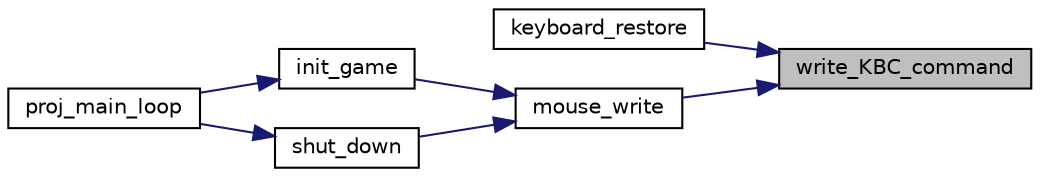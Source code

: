 digraph "write_KBC_command"
{
 // LATEX_PDF_SIZE
  edge [fontname="Helvetica",fontsize="10",labelfontname="Helvetica",labelfontsize="10"];
  node [fontname="Helvetica",fontsize="10",shape=record];
  rankdir="RL";
  Node1 [label="write_KBC_command",height=0.2,width=0.4,color="black", fillcolor="grey75", style="filled", fontcolor="black",tooltip=" "];
  Node1 -> Node2 [dir="back",color="midnightblue",fontsize="10",style="solid"];
  Node2 [label="keyboard_restore",height=0.2,width=0.4,color="black", fillcolor="white", style="filled",URL="$keyboard_8c.html#a58017421d19bb2004825d339ebb600fa",tooltip=" "];
  Node1 -> Node3 [dir="back",color="midnightblue",fontsize="10",style="solid"];
  Node3 [label="mouse_write",height=0.2,width=0.4,color="black", fillcolor="white", style="filled",URL="$mouse_8c.html#a1703c3c5b61eef30d724b15cafd1d75e",tooltip=" "];
  Node3 -> Node4 [dir="back",color="midnightblue",fontsize="10",style="solid"];
  Node4 [label="init_game",height=0.2,width=0.4,color="black", fillcolor="white", style="filled",URL="$main_8c.html#a98396a1f6335b374d8b9bd3cd5376a6a",tooltip=" "];
  Node4 -> Node5 [dir="back",color="midnightblue",fontsize="10",style="solid"];
  Node5 [label="proj_main_loop",height=0.2,width=0.4,color="black", fillcolor="white", style="filled",URL="$main_8c.html#a2a16f651eccbd248e1ad3b3b924b143b",tooltip=" "];
  Node3 -> Node6 [dir="back",color="midnightblue",fontsize="10",style="solid"];
  Node6 [label="shut_down",height=0.2,width=0.4,color="black", fillcolor="white", style="filled",URL="$main_8c.html#aaf4aa1a3f576a119548e3a778b3dc92e",tooltip=" "];
  Node6 -> Node5 [dir="back",color="midnightblue",fontsize="10",style="solid"];
}
